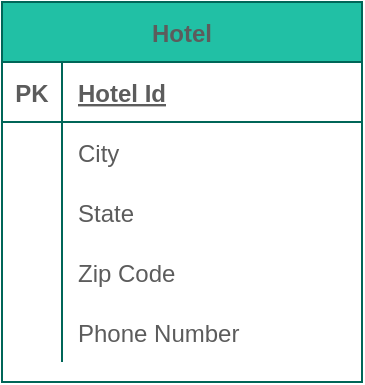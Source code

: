 <mxfile version="15.7.0" type="github">
  <diagram id="9Xp5PcYbaNyO4KrAVKUz" name="Page-1">
    <mxGraphModel dx="868" dy="450" grid="1" gridSize="10" guides="1" tooltips="1" connect="1" arrows="1" fold="1" page="1" pageScale="1" pageWidth="827" pageHeight="1169" math="0" shadow="0">
      <root>
        <mxCell id="0" />
        <mxCell id="1" parent="0" />
        <mxCell id="3ej7f5OhAmk9InQx1IOp-11" value="Hotel" style="shape=table;startSize=30;container=1;collapsible=1;childLayout=tableLayout;fixedRows=1;rowLines=0;fontStyle=1;align=center;resizeLast=1;rounded=0;sketch=0;fontColor=#5C5C5C;strokeColor=#006658;fillColor=#21C0A5;" parent="1" vertex="1">
          <mxGeometry x="280" y="580" width="180" height="190" as="geometry" />
        </mxCell>
        <mxCell id="3ej7f5OhAmk9InQx1IOp-12" value="" style="shape=partialRectangle;collapsible=0;dropTarget=0;pointerEvents=0;fillColor=none;top=0;left=0;bottom=1;right=0;points=[[0,0.5],[1,0.5]];portConstraint=eastwest;rounded=0;sketch=0;fontColor=#5C5C5C;strokeColor=#006658;" parent="3ej7f5OhAmk9InQx1IOp-11" vertex="1">
          <mxGeometry y="30" width="180" height="30" as="geometry" />
        </mxCell>
        <mxCell id="3ej7f5OhAmk9InQx1IOp-13" value="PK" style="shape=partialRectangle;connectable=0;fillColor=none;top=0;left=0;bottom=0;right=0;fontStyle=1;overflow=hidden;rounded=0;sketch=0;fontColor=#5C5C5C;strokeColor=#006658;" parent="3ej7f5OhAmk9InQx1IOp-12" vertex="1">
          <mxGeometry width="30" height="30" as="geometry">
            <mxRectangle width="30" height="30" as="alternateBounds" />
          </mxGeometry>
        </mxCell>
        <mxCell id="3ej7f5OhAmk9InQx1IOp-14" value="Hotel Id" style="shape=partialRectangle;connectable=0;fillColor=none;top=0;left=0;bottom=0;right=0;align=left;spacingLeft=6;fontStyle=5;overflow=hidden;rounded=0;sketch=0;fontColor=#5C5C5C;strokeColor=#006658;" parent="3ej7f5OhAmk9InQx1IOp-12" vertex="1">
          <mxGeometry x="30" width="150" height="30" as="geometry">
            <mxRectangle width="150" height="30" as="alternateBounds" />
          </mxGeometry>
        </mxCell>
        <mxCell id="3ej7f5OhAmk9InQx1IOp-15" value="" style="shape=partialRectangle;collapsible=0;dropTarget=0;pointerEvents=0;fillColor=none;top=0;left=0;bottom=0;right=0;points=[[0,0.5],[1,0.5]];portConstraint=eastwest;rounded=0;sketch=0;fontColor=#5C5C5C;strokeColor=#006658;" parent="3ej7f5OhAmk9InQx1IOp-11" vertex="1">
          <mxGeometry y="60" width="180" height="30" as="geometry" />
        </mxCell>
        <mxCell id="3ej7f5OhAmk9InQx1IOp-16" value="" style="shape=partialRectangle;connectable=0;fillColor=none;top=0;left=0;bottom=0;right=0;editable=1;overflow=hidden;rounded=0;sketch=0;fontColor=#5C5C5C;strokeColor=#006658;" parent="3ej7f5OhAmk9InQx1IOp-15" vertex="1">
          <mxGeometry width="30" height="30" as="geometry">
            <mxRectangle width="30" height="30" as="alternateBounds" />
          </mxGeometry>
        </mxCell>
        <mxCell id="3ej7f5OhAmk9InQx1IOp-17" value="City" style="shape=partialRectangle;connectable=0;fillColor=none;top=0;left=0;bottom=0;right=0;align=left;spacingLeft=6;overflow=hidden;rounded=0;sketch=0;fontColor=#5C5C5C;strokeColor=#006658;" parent="3ej7f5OhAmk9InQx1IOp-15" vertex="1">
          <mxGeometry x="30" width="150" height="30" as="geometry">
            <mxRectangle width="150" height="30" as="alternateBounds" />
          </mxGeometry>
        </mxCell>
        <mxCell id="3ej7f5OhAmk9InQx1IOp-18" value="" style="shape=partialRectangle;collapsible=0;dropTarget=0;pointerEvents=0;fillColor=none;top=0;left=0;bottom=0;right=0;points=[[0,0.5],[1,0.5]];portConstraint=eastwest;rounded=0;sketch=0;fontColor=#5C5C5C;strokeColor=#006658;" parent="3ej7f5OhAmk9InQx1IOp-11" vertex="1">
          <mxGeometry y="90" width="180" height="30" as="geometry" />
        </mxCell>
        <mxCell id="3ej7f5OhAmk9InQx1IOp-19" value="" style="shape=partialRectangle;connectable=0;fillColor=none;top=0;left=0;bottom=0;right=0;editable=1;overflow=hidden;rounded=0;sketch=0;fontColor=#5C5C5C;strokeColor=#006658;" parent="3ej7f5OhAmk9InQx1IOp-18" vertex="1">
          <mxGeometry width="30" height="30" as="geometry">
            <mxRectangle width="30" height="30" as="alternateBounds" />
          </mxGeometry>
        </mxCell>
        <mxCell id="3ej7f5OhAmk9InQx1IOp-20" value="State" style="shape=partialRectangle;connectable=0;fillColor=none;top=0;left=0;bottom=0;right=0;align=left;spacingLeft=6;overflow=hidden;rounded=0;sketch=0;fontColor=#5C5C5C;strokeColor=#006658;" parent="3ej7f5OhAmk9InQx1IOp-18" vertex="1">
          <mxGeometry x="30" width="150" height="30" as="geometry">
            <mxRectangle width="150" height="30" as="alternateBounds" />
          </mxGeometry>
        </mxCell>
        <mxCell id="3ej7f5OhAmk9InQx1IOp-21" value="" style="shape=partialRectangle;collapsible=0;dropTarget=0;pointerEvents=0;fillColor=none;top=0;left=0;bottom=0;right=0;points=[[0,0.5],[1,0.5]];portConstraint=eastwest;rounded=0;sketch=0;fontColor=#5C5C5C;strokeColor=#006658;" parent="3ej7f5OhAmk9InQx1IOp-11" vertex="1">
          <mxGeometry y="120" width="180" height="30" as="geometry" />
        </mxCell>
        <mxCell id="3ej7f5OhAmk9InQx1IOp-22" value="" style="shape=partialRectangle;connectable=0;fillColor=none;top=0;left=0;bottom=0;right=0;editable=1;overflow=hidden;rounded=0;sketch=0;fontColor=#5C5C5C;strokeColor=#006658;" parent="3ej7f5OhAmk9InQx1IOp-21" vertex="1">
          <mxGeometry width="30" height="30" as="geometry">
            <mxRectangle width="30" height="30" as="alternateBounds" />
          </mxGeometry>
        </mxCell>
        <mxCell id="3ej7f5OhAmk9InQx1IOp-23" value="Zip Code" style="shape=partialRectangle;connectable=0;fillColor=none;top=0;left=0;bottom=0;right=0;align=left;spacingLeft=6;overflow=hidden;rounded=0;sketch=0;fontColor=#5C5C5C;strokeColor=#006658;" parent="3ej7f5OhAmk9InQx1IOp-21" vertex="1">
          <mxGeometry x="30" width="150" height="30" as="geometry">
            <mxRectangle width="150" height="30" as="alternateBounds" />
          </mxGeometry>
        </mxCell>
        <mxCell id="3ej7f5OhAmk9InQx1IOp-24" value="" style="shape=partialRectangle;collapsible=0;dropTarget=0;pointerEvents=0;fillColor=none;top=0;left=0;bottom=0;right=0;points=[[0,0.5],[1,0.5]];portConstraint=eastwest;rounded=0;sketch=0;fontColor=#5C5C5C;strokeColor=#006658;" parent="3ej7f5OhAmk9InQx1IOp-11" vertex="1">
          <mxGeometry y="150" width="180" height="30" as="geometry" />
        </mxCell>
        <mxCell id="3ej7f5OhAmk9InQx1IOp-25" value="" style="shape=partialRectangle;connectable=0;fillColor=none;top=0;left=0;bottom=0;right=0;editable=1;overflow=hidden;rounded=0;sketch=0;fontColor=#5C5C5C;strokeColor=#006658;" parent="3ej7f5OhAmk9InQx1IOp-24" vertex="1">
          <mxGeometry width="30" height="30" as="geometry">
            <mxRectangle width="30" height="30" as="alternateBounds" />
          </mxGeometry>
        </mxCell>
        <mxCell id="3ej7f5OhAmk9InQx1IOp-26" value="Phone Number" style="shape=partialRectangle;connectable=0;fillColor=none;top=0;left=0;bottom=0;right=0;align=left;spacingLeft=6;overflow=hidden;rounded=0;sketch=0;fontColor=#5C5C5C;strokeColor=#006658;" parent="3ej7f5OhAmk9InQx1IOp-24" vertex="1">
          <mxGeometry x="30" width="150" height="30" as="geometry">
            <mxRectangle width="150" height="30" as="alternateBounds" />
          </mxGeometry>
        </mxCell>
      </root>
    </mxGraphModel>
  </diagram>
</mxfile>
